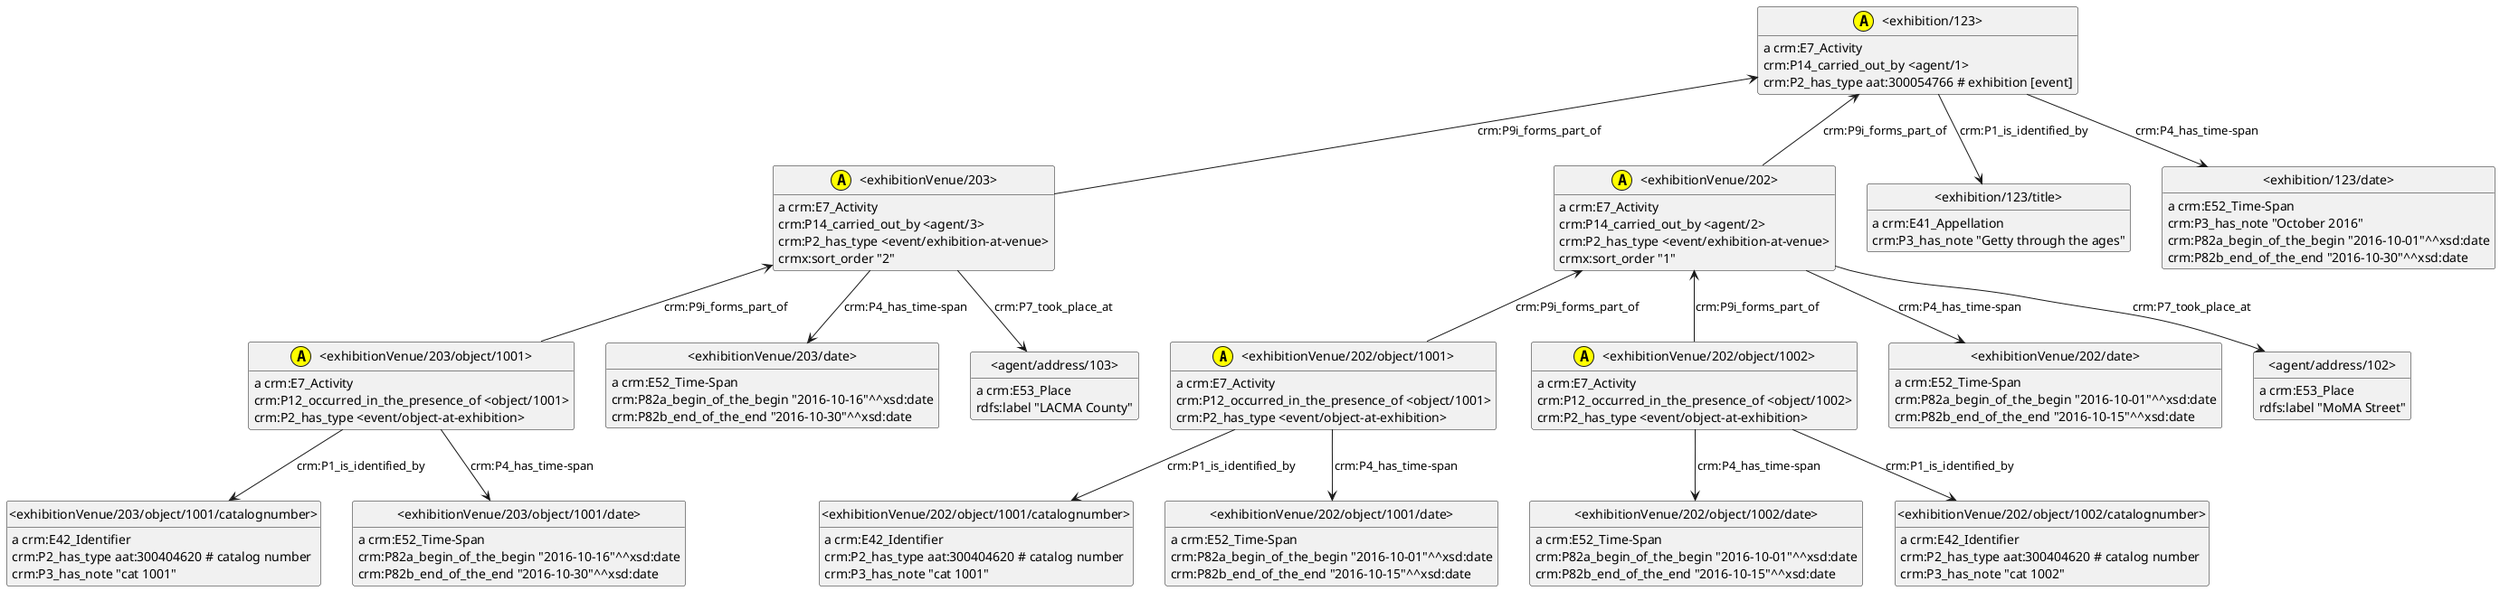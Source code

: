 @startuml
hide empty methods
hide empty attributes
hide circle
skinparam classAttributeIconSize 0
class _exhibitionVenue_202_object_1001_ as "<exhibitionVenue/202/object/1001>"
class _exhibitionVenue_202_object_1001_ <<(A,yellow)>>
show _exhibitionVenue_202_object_1001_ circle
class _exhibition_123_ as "<exhibition/123>"
class _exhibition_123_ <<(A,yellow)>>
show _exhibition_123_ circle
class _exhibitionVenue_203_object_1001_ as "<exhibitionVenue/203/object/1001>"
class _exhibitionVenue_203_object_1001_ <<(A,yellow)>>
show _exhibitionVenue_203_object_1001_ circle
class _exhibitionVenue_203_ as "<exhibitionVenue/203>"
class _exhibitionVenue_203_ <<(A,yellow)>>
show _exhibitionVenue_203_ circle
class _exhibitionVenue_202_object_1002_ as "<exhibitionVenue/202/object/1002>"
class _exhibitionVenue_202_object_1002_ <<(A,yellow)>>
show _exhibitionVenue_202_object_1002_ circle
class _exhibitionVenue_202_ as "<exhibitionVenue/202>"
class _exhibitionVenue_202_ <<(A,yellow)>>
show _exhibitionVenue_202_ circle
class _exhibitionVenue_203_date_ as "<exhibitionVenue/203/date>"
_exhibitionVenue_203_date_ : a crm:E52_Time-Span
_exhibitionVenue_203_date_ : crm:P82a_begin_of_the_begin "2016-10-16"^^xsd:date
_exhibitionVenue_203_date_ : crm:P82b_end_of_the_end "2016-10-30"^^xsd:date
class _agent_address_103_ as "<agent/address/103>"
_agent_address_103_ : a crm:E53_Place
_agent_address_103_ : rdfs:label "LACMA County"
class _exhibitionVenue_202_object_1001_catalognumber_ as "<exhibitionVenue/202/object/1001/catalognumber>"
_exhibitionVenue_202_object_1001_catalognumber_ : a crm:E42_Identifier
_exhibitionVenue_202_object_1001_catalognumber_ : crm:P2_has_type aat:300404620 # catalog number
_exhibitionVenue_202_object_1001_catalognumber_ : crm:P3_has_note "cat 1001"
class _exhibition_123_title_ as "<exhibition/123/title>"
_exhibition_123_title_ : a crm:E41_Appellation
_exhibition_123_title_ : crm:P3_has_note "Getty through the ages"
class _exhibitionVenue_203_object_1001_catalognumber_ as "<exhibitionVenue/203/object/1001/catalognumber>"
_exhibitionVenue_203_object_1001_catalognumber_ : a crm:E42_Identifier
_exhibitionVenue_203_object_1001_catalognumber_ : crm:P2_has_type aat:300404620 # catalog number
_exhibitionVenue_203_object_1001_catalognumber_ : crm:P3_has_note "cat 1001"
class _exhibitionVenue_202_object_1001_date_ as "<exhibitionVenue/202/object/1001/date>"
_exhibitionVenue_202_object_1001_date_ : a crm:E52_Time-Span
_exhibitionVenue_202_object_1001_date_ : crm:P82a_begin_of_the_begin "2016-10-01"^^xsd:date
_exhibitionVenue_202_object_1001_date_ : crm:P82b_end_of_the_end "2016-10-15"^^xsd:date
_exhibitionVenue_202_ : a crm:E7_Activity
class _exhibitionVenue_202_date_ as "<exhibitionVenue/202/date>"
_exhibitionVenue_202_ --> _exhibitionVenue_202_date_ : crm:P4_has_time-span
_exhibitionVenue_202_ -up-> _exhibition_123_ : crm:P9i_forms_part_of
class _agent_address_102_ as "<agent/address/102>"
_exhibitionVenue_202_ --> _agent_address_102_ : crm:P7_took_place_at
_exhibitionVenue_202_ : crm:P14_carried_out_by <agent/2>
_exhibitionVenue_202_ : crm:P2_has_type <event/exhibition-at-venue>
_exhibitionVenue_202_ : crmx:sort_order "1"
class _exhibitionVenue_202_object_1002_date_ as "<exhibitionVenue/202/object/1002/date>"
_exhibitionVenue_202_object_1002_date_ : a crm:E52_Time-Span
_exhibitionVenue_202_object_1002_date_ : crm:P82a_begin_of_the_begin "2016-10-01"^^xsd:date
_exhibitionVenue_202_object_1002_date_ : crm:P82b_end_of_the_end "2016-10-15"^^xsd:date
_exhibition_123_ : a crm:E7_Activity
class _exhibition_123_date_ as "<exhibition/123/date>"
_exhibition_123_ --> _exhibition_123_date_ : crm:P4_has_time-span
_exhibition_123_ --> _exhibition_123_title_ : crm:P1_is_identified_by
_exhibition_123_ : crm:P14_carried_out_by <agent/1>
_exhibition_123_ : crm:P2_has_type aat:300054766 # exhibition [event]
_exhibition_123_date_ : a crm:E52_Time-Span
_exhibition_123_date_ : crm:P3_has_note "October 2016"
_exhibition_123_date_ : crm:P82a_begin_of_the_begin "2016-10-01"^^xsd:date
_exhibition_123_date_ : crm:P82b_end_of_the_end "2016-10-30"^^xsd:date
class _exhibitionVenue_202_object_1002_catalognumber_ as "<exhibitionVenue/202/object/1002/catalognumber>"
_exhibitionVenue_202_object_1002_catalognumber_ : a crm:E42_Identifier
_exhibitionVenue_202_object_1002_catalognumber_ : crm:P2_has_type aat:300404620 # catalog number
_exhibitionVenue_202_object_1002_catalognumber_ : crm:P3_has_note "cat 1002"
_exhibitionVenue_202_object_1002_ : a crm:E7_Activity
_exhibitionVenue_202_object_1002_ --> _exhibitionVenue_202_object_1002_catalognumber_ : crm:P1_is_identified_by
_exhibitionVenue_202_object_1002_ -up-> _exhibitionVenue_202_ : crm:P9i_forms_part_of
_exhibitionVenue_202_object_1002_ --> _exhibitionVenue_202_object_1002_date_ : crm:P4_has_time-span
_exhibitionVenue_202_object_1002_ : crm:P12_occurred_in_the_presence_of <object/1002>
_exhibitionVenue_202_object_1002_ : crm:P2_has_type <event/object-at-exhibition>
_exhibitionVenue_202_date_ : a crm:E52_Time-Span
_exhibitionVenue_202_date_ : crm:P82a_begin_of_the_begin "2016-10-01"^^xsd:date
_exhibitionVenue_202_date_ : crm:P82b_end_of_the_end "2016-10-15"^^xsd:date
_exhibitionVenue_202_object_1001_ : a crm:E7_Activity
_exhibitionVenue_202_object_1001_ --> _exhibitionVenue_202_object_1001_catalognumber_ : crm:P1_is_identified_by
_exhibitionVenue_202_object_1001_ --> _exhibitionVenue_202_object_1001_date_ : crm:P4_has_time-span
_exhibitionVenue_202_object_1001_ -up-> _exhibitionVenue_202_ : crm:P9i_forms_part_of
_exhibitionVenue_202_object_1001_ : crm:P12_occurred_in_the_presence_of <object/1001>
_exhibitionVenue_202_object_1001_ : crm:P2_has_type <event/object-at-exhibition>
_exhibitionVenue_203_ : a crm:E7_Activity
_exhibitionVenue_203_ -up-> _exhibition_123_ : crm:P9i_forms_part_of
_exhibitionVenue_203_ --> _exhibitionVenue_203_date_ : crm:P4_has_time-span
_exhibitionVenue_203_ --> _agent_address_103_ : crm:P7_took_place_at
_exhibitionVenue_203_ : crm:P14_carried_out_by <agent/3>
_exhibitionVenue_203_ : crm:P2_has_type <event/exhibition-at-venue>
_exhibitionVenue_203_ : crmx:sort_order "2"
_exhibitionVenue_203_object_1001_ : a crm:E7_Activity
class _exhibitionVenue_203_object_1001_date_ as "<exhibitionVenue/203/object/1001/date>"
_exhibitionVenue_203_object_1001_ --> _exhibitionVenue_203_object_1001_date_ : crm:P4_has_time-span
_exhibitionVenue_203_object_1001_ -up-> _exhibitionVenue_203_ : crm:P9i_forms_part_of
_exhibitionVenue_203_object_1001_ --> _exhibitionVenue_203_object_1001_catalognumber_ : crm:P1_is_identified_by
_exhibitionVenue_203_object_1001_ : crm:P12_occurred_in_the_presence_of <object/1001>
_exhibitionVenue_203_object_1001_ : crm:P2_has_type <event/object-at-exhibition>
_exhibitionVenue_203_object_1001_date_ : a crm:E52_Time-Span
_exhibitionVenue_203_object_1001_date_ : crm:P82a_begin_of_the_begin "2016-10-16"^^xsd:date
_exhibitionVenue_203_object_1001_date_ : crm:P82b_end_of_the_end "2016-10-30"^^xsd:date
_agent_address_102_ : a crm:E53_Place
_agent_address_102_ : rdfs:label "MoMA Street"
@enduml
